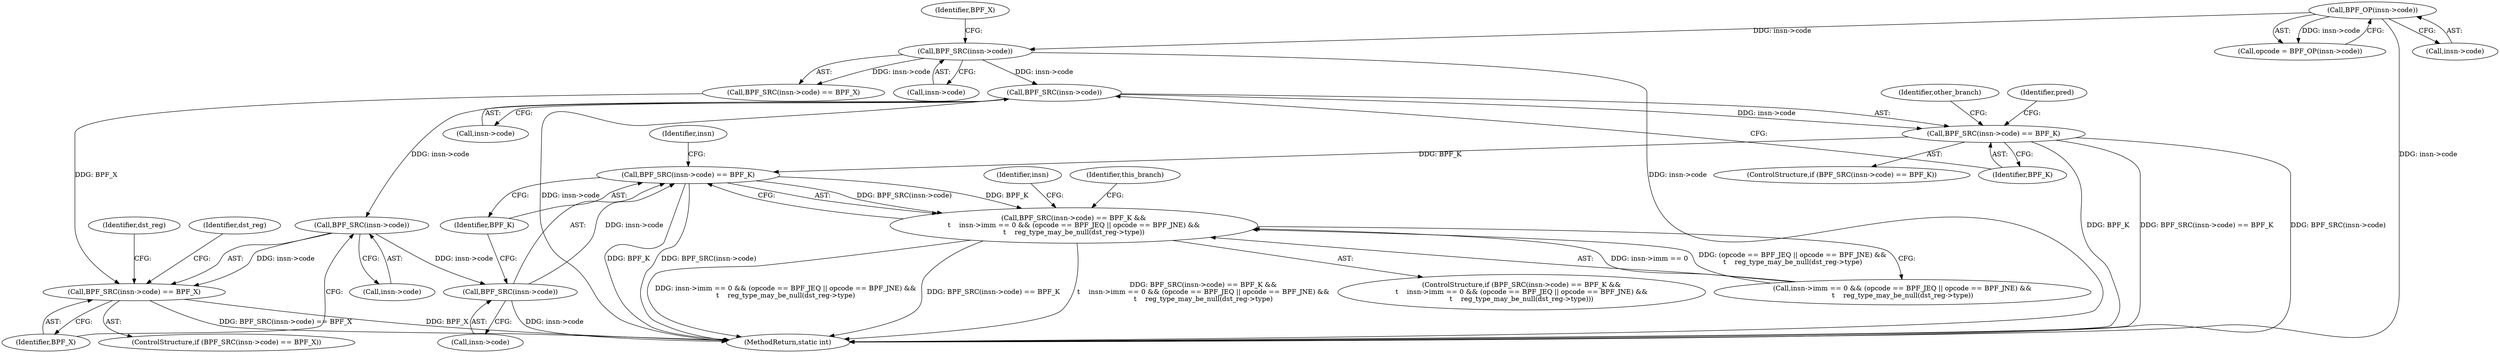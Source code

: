 digraph "0_linux_979d63d50c0c0f7bc537bf821e056cc9fe5abd38_0@pointer" {
"1000240" [label="(Call,BPF_SRC(insn->code))"];
"1000156" [label="(Call,BPF_SRC(insn->code))"];
"1000137" [label="(Call,BPF_OP(insn->code))"];
"1000239" [label="(Call,BPF_SRC(insn->code) == BPF_K)"];
"1000441" [label="(Call,BPF_SRC(insn->code) == BPF_K)"];
"1000440" [label="(Call,BPF_SRC(insn->code) == BPF_K &&\n\t    insn->imm == 0 && (opcode == BPF_JEQ || opcode == BPF_JNE) &&\n\t    reg_type_may_be_null(dst_reg->type))"];
"1000309" [label="(Call,BPF_SRC(insn->code))"];
"1000308" [label="(Call,BPF_SRC(insn->code) == BPF_X)"];
"1000442" [label="(Call,BPF_SRC(insn->code))"];
"1000442" [label="(Call,BPF_SRC(insn->code))"];
"1000310" [label="(Call,insn->code)"];
"1000529" [label="(MethodReturn,static int)"];
"1000309" [label="(Call,BPF_SRC(insn->code))"];
"1000137" [label="(Call,BPF_OP(insn->code))"];
"1000423" [label="(Identifier,dst_reg)"];
"1000467" [label="(Identifier,this_branch)"];
"1000155" [label="(Call,BPF_SRC(insn->code) == BPF_X)"];
"1000440" [label="(Call,BPF_SRC(insn->code) == BPF_K &&\n\t    insn->imm == 0 && (opcode == BPF_JEQ || opcode == BPF_JNE) &&\n\t    reg_type_may_be_null(dst_reg->type))"];
"1000308" [label="(Call,BPF_SRC(insn->code) == BPF_X)"];
"1000307" [label="(ControlStructure,if (BPF_SRC(insn->code) == BPF_X))"];
"1000313" [label="(Identifier,BPF_X)"];
"1000156" [label="(Call,BPF_SRC(insn->code))"];
"1000443" [label="(Call,insn->code)"];
"1000239" [label="(Call,BPF_SRC(insn->code) == BPF_K)"];
"1000160" [label="(Identifier,BPF_X)"];
"1000447" [label="(Call,insn->imm == 0 && (opcode == BPF_JEQ || opcode == BPF_JNE) &&\n\t    reg_type_may_be_null(dst_reg->type))"];
"1000446" [label="(Identifier,BPF_K)"];
"1000244" [label="(Identifier,BPF_K)"];
"1000135" [label="(Call,opcode = BPF_OP(insn->code))"];
"1000487" [label="(Identifier,insn)"];
"1000240" [label="(Call,BPF_SRC(insn->code))"];
"1000319" [label="(Identifier,dst_reg)"];
"1000157" [label="(Call,insn->code)"];
"1000238" [label="(ControlStructure,if (BPF_SRC(insn->code) == BPF_K))"];
"1000277" [label="(Identifier,other_branch)"];
"1000248" [label="(Identifier,pred)"];
"1000241" [label="(Call,insn->code)"];
"1000450" [label="(Identifier,insn)"];
"1000439" [label="(ControlStructure,if (BPF_SRC(insn->code) == BPF_K &&\n\t    insn->imm == 0 && (opcode == BPF_JEQ || opcode == BPF_JNE) &&\n\t    reg_type_may_be_null(dst_reg->type)))"];
"1000441" [label="(Call,BPF_SRC(insn->code) == BPF_K)"];
"1000138" [label="(Call,insn->code)"];
"1000240" -> "1000239"  [label="AST: "];
"1000240" -> "1000241"  [label="CFG: "];
"1000241" -> "1000240"  [label="AST: "];
"1000244" -> "1000240"  [label="CFG: "];
"1000240" -> "1000529"  [label="DDG: insn->code"];
"1000240" -> "1000239"  [label="DDG: insn->code"];
"1000156" -> "1000240"  [label="DDG: insn->code"];
"1000240" -> "1000309"  [label="DDG: insn->code"];
"1000156" -> "1000155"  [label="AST: "];
"1000156" -> "1000157"  [label="CFG: "];
"1000157" -> "1000156"  [label="AST: "];
"1000160" -> "1000156"  [label="CFG: "];
"1000156" -> "1000529"  [label="DDG: insn->code"];
"1000156" -> "1000155"  [label="DDG: insn->code"];
"1000137" -> "1000156"  [label="DDG: insn->code"];
"1000137" -> "1000135"  [label="AST: "];
"1000137" -> "1000138"  [label="CFG: "];
"1000138" -> "1000137"  [label="AST: "];
"1000135" -> "1000137"  [label="CFG: "];
"1000137" -> "1000529"  [label="DDG: insn->code"];
"1000137" -> "1000135"  [label="DDG: insn->code"];
"1000239" -> "1000238"  [label="AST: "];
"1000239" -> "1000244"  [label="CFG: "];
"1000244" -> "1000239"  [label="AST: "];
"1000248" -> "1000239"  [label="CFG: "];
"1000277" -> "1000239"  [label="CFG: "];
"1000239" -> "1000529"  [label="DDG: BPF_SRC(insn->code) == BPF_K"];
"1000239" -> "1000529"  [label="DDG: BPF_SRC(insn->code)"];
"1000239" -> "1000529"  [label="DDG: BPF_K"];
"1000239" -> "1000441"  [label="DDG: BPF_K"];
"1000441" -> "1000440"  [label="AST: "];
"1000441" -> "1000446"  [label="CFG: "];
"1000442" -> "1000441"  [label="AST: "];
"1000446" -> "1000441"  [label="AST: "];
"1000450" -> "1000441"  [label="CFG: "];
"1000440" -> "1000441"  [label="CFG: "];
"1000441" -> "1000529"  [label="DDG: BPF_SRC(insn->code)"];
"1000441" -> "1000529"  [label="DDG: BPF_K"];
"1000441" -> "1000440"  [label="DDG: BPF_SRC(insn->code)"];
"1000441" -> "1000440"  [label="DDG: BPF_K"];
"1000442" -> "1000441"  [label="DDG: insn->code"];
"1000440" -> "1000439"  [label="AST: "];
"1000440" -> "1000447"  [label="CFG: "];
"1000447" -> "1000440"  [label="AST: "];
"1000467" -> "1000440"  [label="CFG: "];
"1000487" -> "1000440"  [label="CFG: "];
"1000440" -> "1000529"  [label="DDG: BPF_SRC(insn->code) == BPF_K &&\n\t    insn->imm == 0 && (opcode == BPF_JEQ || opcode == BPF_JNE) &&\n\t    reg_type_may_be_null(dst_reg->type)"];
"1000440" -> "1000529"  [label="DDG: insn->imm == 0 && (opcode == BPF_JEQ || opcode == BPF_JNE) &&\n\t    reg_type_may_be_null(dst_reg->type)"];
"1000440" -> "1000529"  [label="DDG: BPF_SRC(insn->code) == BPF_K"];
"1000447" -> "1000440"  [label="DDG: insn->imm == 0"];
"1000447" -> "1000440"  [label="DDG: (opcode == BPF_JEQ || opcode == BPF_JNE) &&\n\t    reg_type_may_be_null(dst_reg->type)"];
"1000309" -> "1000308"  [label="AST: "];
"1000309" -> "1000310"  [label="CFG: "];
"1000310" -> "1000309"  [label="AST: "];
"1000313" -> "1000309"  [label="CFG: "];
"1000309" -> "1000308"  [label="DDG: insn->code"];
"1000309" -> "1000442"  [label="DDG: insn->code"];
"1000308" -> "1000307"  [label="AST: "];
"1000308" -> "1000313"  [label="CFG: "];
"1000313" -> "1000308"  [label="AST: "];
"1000319" -> "1000308"  [label="CFG: "];
"1000423" -> "1000308"  [label="CFG: "];
"1000308" -> "1000529"  [label="DDG: BPF_X"];
"1000308" -> "1000529"  [label="DDG: BPF_SRC(insn->code) == BPF_X"];
"1000155" -> "1000308"  [label="DDG: BPF_X"];
"1000442" -> "1000443"  [label="CFG: "];
"1000443" -> "1000442"  [label="AST: "];
"1000446" -> "1000442"  [label="CFG: "];
"1000442" -> "1000529"  [label="DDG: insn->code"];
}
